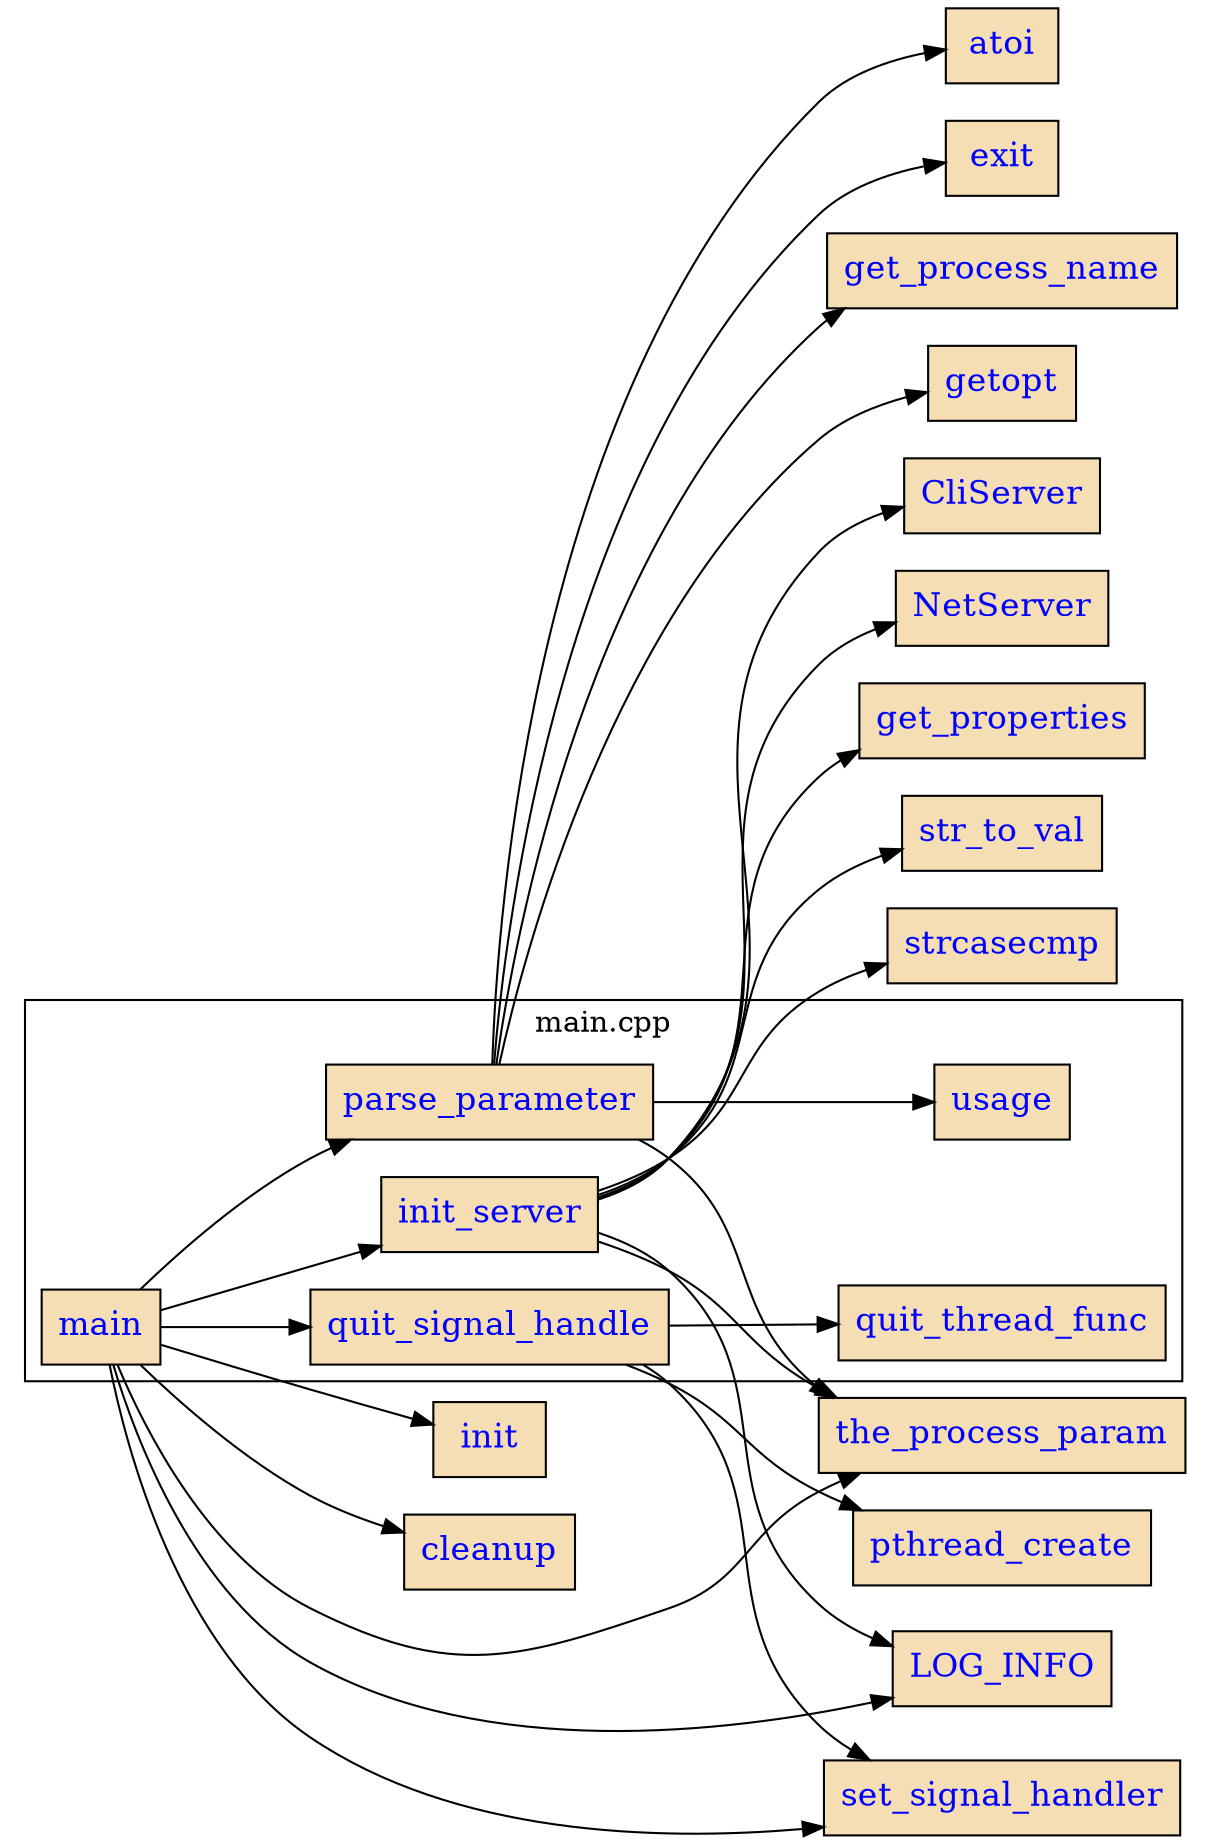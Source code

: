 digraph G{
ranksep = 1;
	rankdir=LR;
	size="1920,1080";
	node [fontsize=16,fontcolor=blue,style=filled,fillcolor=Wheat,shape=box];
	"main" -> "set_signal_handler";
	"main" -> "quit_signal_handle";
	"quit_signal_handle" -> "set_signal_handler";
	"quit_signal_handle" -> "pthread_create";
	"quit_signal_handle" -> "quit_thread_func";
	"main" -> "parse_parameter";
	"parse_parameter" -> "get_process_name";
	"parse_parameter" -> "the_process_param";
	"parse_parameter" -> "getopt";
	"parse_parameter" -> "atoi";
	"parse_parameter" -> "usage";
	"parse_parameter" -> "exit";
	"main" -> "init";
	"main" -> "the_process_param";
	"main" -> "cleanup";
	"main" -> "init_server";
	"init_server" -> "get_properties";
	"init_server" -> "the_process_param";
	"init_server" -> "str_to_val";
	"init_server" -> "LOG_INFO";
	"init_server" -> "strcasecmp";
	"init_server" -> "CliServer";
	"init_server" -> "NetServer";
	"main" -> "LOG_INFO";

	subgraph "cluster_main.cpp" { label="main.cpp";init_server;}
	subgraph "cluster_main.cpp" { label="main.cpp";main;}
	subgraph "cluster_main.cpp" { label="main.cpp";parse_parameter;}
	subgraph "cluster_main.cpp" { label="main.cpp";quit_signal_handle;}
	subgraph "cluster_main.cpp" { label="main.cpp";quit_thread_func;}
	subgraph "cluster_main.cpp" { label="main.cpp";usage;}
}
